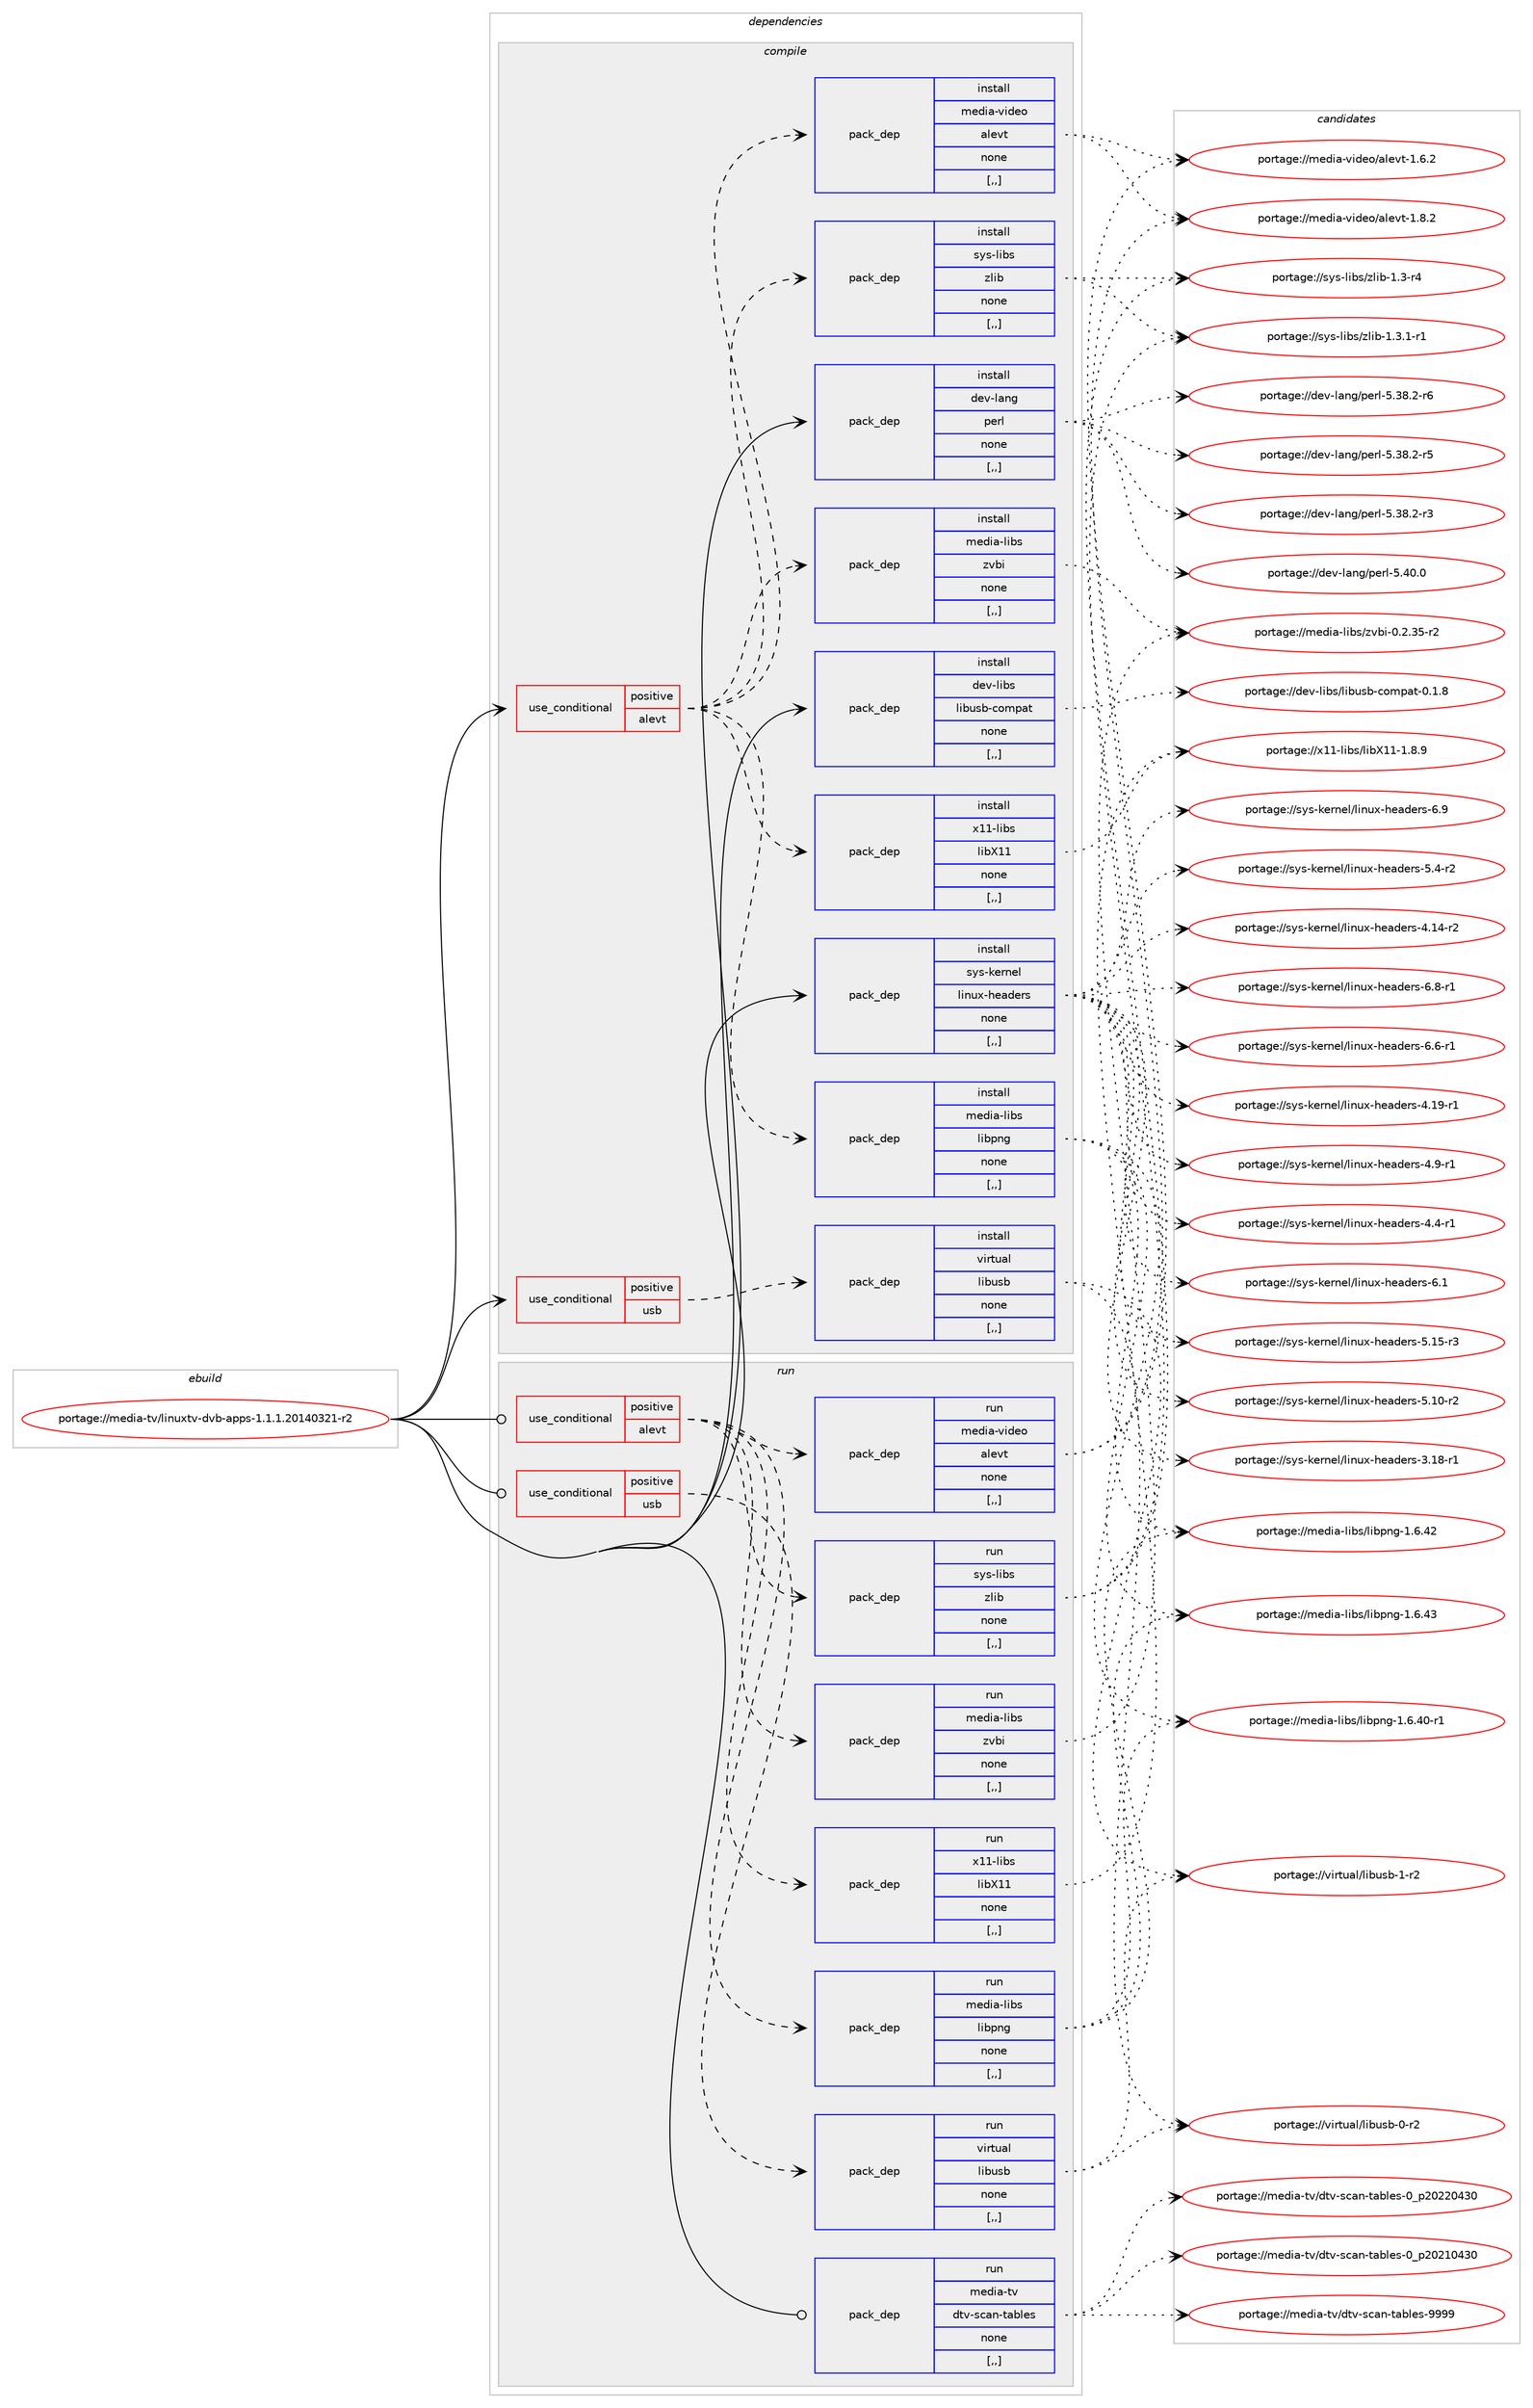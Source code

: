 digraph prolog {

# *************
# Graph options
# *************

newrank=true;
concentrate=true;
compound=true;
graph [rankdir=LR,fontname=Helvetica,fontsize=10,ranksep=1.5];#, ranksep=2.5, nodesep=0.2];
edge  [arrowhead=vee];
node  [fontname=Helvetica,fontsize=10];

# **********
# The ebuild
# **********

subgraph cluster_leftcol {
color=gray;
label=<<i>ebuild</i>>;
id [label="portage://media-tv/linuxtv-dvb-apps-1.1.1.20140321-r2", color=red, width=4, href="../media-tv/linuxtv-dvb-apps-1.1.1.20140321-r2.svg"];
}

# ****************
# The dependencies
# ****************

subgraph cluster_midcol {
color=gray;
label=<<i>dependencies</i>>;
subgraph cluster_compile {
fillcolor="#eeeeee";
style=filled;
label=<<i>compile</i>>;
subgraph cond82587 {
dependency324682 [label=<<TABLE BORDER="0" CELLBORDER="1" CELLSPACING="0" CELLPADDING="4"><TR><TD ROWSPAN="3" CELLPADDING="10">use_conditional</TD></TR><TR><TD>positive</TD></TR><TR><TD>alevt</TD></TR></TABLE>>, shape=none, color=red];
subgraph pack239580 {
dependency324683 [label=<<TABLE BORDER="0" CELLBORDER="1" CELLSPACING="0" CELLPADDING="4" WIDTH="220"><TR><TD ROWSPAN="6" CELLPADDING="30">pack_dep</TD></TR><TR><TD WIDTH="110">install</TD></TR><TR><TD>media-video</TD></TR><TR><TD>alevt</TD></TR><TR><TD>none</TD></TR><TR><TD>[,,]</TD></TR></TABLE>>, shape=none, color=blue];
}
dependency324682:e -> dependency324683:w [weight=20,style="dashed",arrowhead="vee"];
subgraph pack239581 {
dependency324684 [label=<<TABLE BORDER="0" CELLBORDER="1" CELLSPACING="0" CELLPADDING="4" WIDTH="220"><TR><TD ROWSPAN="6" CELLPADDING="30">pack_dep</TD></TR><TR><TD WIDTH="110">install</TD></TR><TR><TD>media-libs</TD></TR><TR><TD>libpng</TD></TR><TR><TD>none</TD></TR><TR><TD>[,,]</TD></TR></TABLE>>, shape=none, color=blue];
}
dependency324682:e -> dependency324684:w [weight=20,style="dashed",arrowhead="vee"];
subgraph pack239582 {
dependency324685 [label=<<TABLE BORDER="0" CELLBORDER="1" CELLSPACING="0" CELLPADDING="4" WIDTH="220"><TR><TD ROWSPAN="6" CELLPADDING="30">pack_dep</TD></TR><TR><TD WIDTH="110">install</TD></TR><TR><TD>media-libs</TD></TR><TR><TD>zvbi</TD></TR><TR><TD>none</TD></TR><TR><TD>[,,]</TD></TR></TABLE>>, shape=none, color=blue];
}
dependency324682:e -> dependency324685:w [weight=20,style="dashed",arrowhead="vee"];
subgraph pack239583 {
dependency324686 [label=<<TABLE BORDER="0" CELLBORDER="1" CELLSPACING="0" CELLPADDING="4" WIDTH="220"><TR><TD ROWSPAN="6" CELLPADDING="30">pack_dep</TD></TR><TR><TD WIDTH="110">install</TD></TR><TR><TD>sys-libs</TD></TR><TR><TD>zlib</TD></TR><TR><TD>none</TD></TR><TR><TD>[,,]</TD></TR></TABLE>>, shape=none, color=blue];
}
dependency324682:e -> dependency324686:w [weight=20,style="dashed",arrowhead="vee"];
subgraph pack239584 {
dependency324687 [label=<<TABLE BORDER="0" CELLBORDER="1" CELLSPACING="0" CELLPADDING="4" WIDTH="220"><TR><TD ROWSPAN="6" CELLPADDING="30">pack_dep</TD></TR><TR><TD WIDTH="110">install</TD></TR><TR><TD>x11-libs</TD></TR><TR><TD>libX11</TD></TR><TR><TD>none</TD></TR><TR><TD>[,,]</TD></TR></TABLE>>, shape=none, color=blue];
}
dependency324682:e -> dependency324687:w [weight=20,style="dashed",arrowhead="vee"];
}
id:e -> dependency324682:w [weight=20,style="solid",arrowhead="vee"];
subgraph cond82588 {
dependency324688 [label=<<TABLE BORDER="0" CELLBORDER="1" CELLSPACING="0" CELLPADDING="4"><TR><TD ROWSPAN="3" CELLPADDING="10">use_conditional</TD></TR><TR><TD>positive</TD></TR><TR><TD>usb</TD></TR></TABLE>>, shape=none, color=red];
subgraph pack239585 {
dependency324689 [label=<<TABLE BORDER="0" CELLBORDER="1" CELLSPACING="0" CELLPADDING="4" WIDTH="220"><TR><TD ROWSPAN="6" CELLPADDING="30">pack_dep</TD></TR><TR><TD WIDTH="110">install</TD></TR><TR><TD>virtual</TD></TR><TR><TD>libusb</TD></TR><TR><TD>none</TD></TR><TR><TD>[,,]</TD></TR></TABLE>>, shape=none, color=blue];
}
dependency324688:e -> dependency324689:w [weight=20,style="dashed",arrowhead="vee"];
}
id:e -> dependency324688:w [weight=20,style="solid",arrowhead="vee"];
subgraph pack239586 {
dependency324690 [label=<<TABLE BORDER="0" CELLBORDER="1" CELLSPACING="0" CELLPADDING="4" WIDTH="220"><TR><TD ROWSPAN="6" CELLPADDING="30">pack_dep</TD></TR><TR><TD WIDTH="110">install</TD></TR><TR><TD>dev-lang</TD></TR><TR><TD>perl</TD></TR><TR><TD>none</TD></TR><TR><TD>[,,]</TD></TR></TABLE>>, shape=none, color=blue];
}
id:e -> dependency324690:w [weight=20,style="solid",arrowhead="vee"];
subgraph pack239587 {
dependency324691 [label=<<TABLE BORDER="0" CELLBORDER="1" CELLSPACING="0" CELLPADDING="4" WIDTH="220"><TR><TD ROWSPAN="6" CELLPADDING="30">pack_dep</TD></TR><TR><TD WIDTH="110">install</TD></TR><TR><TD>dev-libs</TD></TR><TR><TD>libusb-compat</TD></TR><TR><TD>none</TD></TR><TR><TD>[,,]</TD></TR></TABLE>>, shape=none, color=blue];
}
id:e -> dependency324691:w [weight=20,style="solid",arrowhead="vee"];
subgraph pack239588 {
dependency324692 [label=<<TABLE BORDER="0" CELLBORDER="1" CELLSPACING="0" CELLPADDING="4" WIDTH="220"><TR><TD ROWSPAN="6" CELLPADDING="30">pack_dep</TD></TR><TR><TD WIDTH="110">install</TD></TR><TR><TD>sys-kernel</TD></TR><TR><TD>linux-headers</TD></TR><TR><TD>none</TD></TR><TR><TD>[,,]</TD></TR></TABLE>>, shape=none, color=blue];
}
id:e -> dependency324692:w [weight=20,style="solid",arrowhead="vee"];
}
subgraph cluster_compileandrun {
fillcolor="#eeeeee";
style=filled;
label=<<i>compile and run</i>>;
}
subgraph cluster_run {
fillcolor="#eeeeee";
style=filled;
label=<<i>run</i>>;
subgraph cond82589 {
dependency324693 [label=<<TABLE BORDER="0" CELLBORDER="1" CELLSPACING="0" CELLPADDING="4"><TR><TD ROWSPAN="3" CELLPADDING="10">use_conditional</TD></TR><TR><TD>positive</TD></TR><TR><TD>alevt</TD></TR></TABLE>>, shape=none, color=red];
subgraph pack239589 {
dependency324694 [label=<<TABLE BORDER="0" CELLBORDER="1" CELLSPACING="0" CELLPADDING="4" WIDTH="220"><TR><TD ROWSPAN="6" CELLPADDING="30">pack_dep</TD></TR><TR><TD WIDTH="110">run</TD></TR><TR><TD>media-video</TD></TR><TR><TD>alevt</TD></TR><TR><TD>none</TD></TR><TR><TD>[,,]</TD></TR></TABLE>>, shape=none, color=blue];
}
dependency324693:e -> dependency324694:w [weight=20,style="dashed",arrowhead="vee"];
subgraph pack239590 {
dependency324695 [label=<<TABLE BORDER="0" CELLBORDER="1" CELLSPACING="0" CELLPADDING="4" WIDTH="220"><TR><TD ROWSPAN="6" CELLPADDING="30">pack_dep</TD></TR><TR><TD WIDTH="110">run</TD></TR><TR><TD>media-libs</TD></TR><TR><TD>libpng</TD></TR><TR><TD>none</TD></TR><TR><TD>[,,]</TD></TR></TABLE>>, shape=none, color=blue];
}
dependency324693:e -> dependency324695:w [weight=20,style="dashed",arrowhead="vee"];
subgraph pack239591 {
dependency324696 [label=<<TABLE BORDER="0" CELLBORDER="1" CELLSPACING="0" CELLPADDING="4" WIDTH="220"><TR><TD ROWSPAN="6" CELLPADDING="30">pack_dep</TD></TR><TR><TD WIDTH="110">run</TD></TR><TR><TD>media-libs</TD></TR><TR><TD>zvbi</TD></TR><TR><TD>none</TD></TR><TR><TD>[,,]</TD></TR></TABLE>>, shape=none, color=blue];
}
dependency324693:e -> dependency324696:w [weight=20,style="dashed",arrowhead="vee"];
subgraph pack239592 {
dependency324697 [label=<<TABLE BORDER="0" CELLBORDER="1" CELLSPACING="0" CELLPADDING="4" WIDTH="220"><TR><TD ROWSPAN="6" CELLPADDING="30">pack_dep</TD></TR><TR><TD WIDTH="110">run</TD></TR><TR><TD>sys-libs</TD></TR><TR><TD>zlib</TD></TR><TR><TD>none</TD></TR><TR><TD>[,,]</TD></TR></TABLE>>, shape=none, color=blue];
}
dependency324693:e -> dependency324697:w [weight=20,style="dashed",arrowhead="vee"];
subgraph pack239593 {
dependency324698 [label=<<TABLE BORDER="0" CELLBORDER="1" CELLSPACING="0" CELLPADDING="4" WIDTH="220"><TR><TD ROWSPAN="6" CELLPADDING="30">pack_dep</TD></TR><TR><TD WIDTH="110">run</TD></TR><TR><TD>x11-libs</TD></TR><TR><TD>libX11</TD></TR><TR><TD>none</TD></TR><TR><TD>[,,]</TD></TR></TABLE>>, shape=none, color=blue];
}
dependency324693:e -> dependency324698:w [weight=20,style="dashed",arrowhead="vee"];
}
id:e -> dependency324693:w [weight=20,style="solid",arrowhead="odot"];
subgraph cond82590 {
dependency324699 [label=<<TABLE BORDER="0" CELLBORDER="1" CELLSPACING="0" CELLPADDING="4"><TR><TD ROWSPAN="3" CELLPADDING="10">use_conditional</TD></TR><TR><TD>positive</TD></TR><TR><TD>usb</TD></TR></TABLE>>, shape=none, color=red];
subgraph pack239594 {
dependency324700 [label=<<TABLE BORDER="0" CELLBORDER="1" CELLSPACING="0" CELLPADDING="4" WIDTH="220"><TR><TD ROWSPAN="6" CELLPADDING="30">pack_dep</TD></TR><TR><TD WIDTH="110">run</TD></TR><TR><TD>virtual</TD></TR><TR><TD>libusb</TD></TR><TR><TD>none</TD></TR><TR><TD>[,,]</TD></TR></TABLE>>, shape=none, color=blue];
}
dependency324699:e -> dependency324700:w [weight=20,style="dashed",arrowhead="vee"];
}
id:e -> dependency324699:w [weight=20,style="solid",arrowhead="odot"];
subgraph pack239595 {
dependency324701 [label=<<TABLE BORDER="0" CELLBORDER="1" CELLSPACING="0" CELLPADDING="4" WIDTH="220"><TR><TD ROWSPAN="6" CELLPADDING="30">pack_dep</TD></TR><TR><TD WIDTH="110">run</TD></TR><TR><TD>media-tv</TD></TR><TR><TD>dtv-scan-tables</TD></TR><TR><TD>none</TD></TR><TR><TD>[,,]</TD></TR></TABLE>>, shape=none, color=blue];
}
id:e -> dependency324701:w [weight=20,style="solid",arrowhead="odot"];
}
}

# **************
# The candidates
# **************

subgraph cluster_choices {
rank=same;
color=gray;
label=<<i>candidates</i>>;

subgraph choice239580 {
color=black;
nodesep=1;
choice10910110010597451181051001011114797108101118116454946564650 [label="portage://media-video/alevt-1.8.2", color=red, width=4,href="../media-video/alevt-1.8.2.svg"];
choice10910110010597451181051001011114797108101118116454946544650 [label="portage://media-video/alevt-1.6.2", color=red, width=4,href="../media-video/alevt-1.6.2.svg"];
dependency324683:e -> choice10910110010597451181051001011114797108101118116454946564650:w [style=dotted,weight="100"];
dependency324683:e -> choice10910110010597451181051001011114797108101118116454946544650:w [style=dotted,weight="100"];
}
subgraph choice239581 {
color=black;
nodesep=1;
choice109101100105974510810598115471081059811211010345494654465251 [label="portage://media-libs/libpng-1.6.43", color=red, width=4,href="../media-libs/libpng-1.6.43.svg"];
choice109101100105974510810598115471081059811211010345494654465250 [label="portage://media-libs/libpng-1.6.42", color=red, width=4,href="../media-libs/libpng-1.6.42.svg"];
choice1091011001059745108105981154710810598112110103454946544652484511449 [label="portage://media-libs/libpng-1.6.40-r1", color=red, width=4,href="../media-libs/libpng-1.6.40-r1.svg"];
dependency324684:e -> choice109101100105974510810598115471081059811211010345494654465251:w [style=dotted,weight="100"];
dependency324684:e -> choice109101100105974510810598115471081059811211010345494654465250:w [style=dotted,weight="100"];
dependency324684:e -> choice1091011001059745108105981154710810598112110103454946544652484511449:w [style=dotted,weight="100"];
}
subgraph choice239582 {
color=black;
nodesep=1;
choice1091011001059745108105981154712211898105454846504651534511450 [label="portage://media-libs/zvbi-0.2.35-r2", color=red, width=4,href="../media-libs/zvbi-0.2.35-r2.svg"];
dependency324685:e -> choice1091011001059745108105981154712211898105454846504651534511450:w [style=dotted,weight="100"];
}
subgraph choice239583 {
color=black;
nodesep=1;
choice115121115451081059811547122108105984549465146494511449 [label="portage://sys-libs/zlib-1.3.1-r1", color=red, width=4,href="../sys-libs/zlib-1.3.1-r1.svg"];
choice11512111545108105981154712210810598454946514511452 [label="portage://sys-libs/zlib-1.3-r4", color=red, width=4,href="../sys-libs/zlib-1.3-r4.svg"];
dependency324686:e -> choice115121115451081059811547122108105984549465146494511449:w [style=dotted,weight="100"];
dependency324686:e -> choice11512111545108105981154712210810598454946514511452:w [style=dotted,weight="100"];
}
subgraph choice239584 {
color=black;
nodesep=1;
choice120494945108105981154710810598884949454946564657 [label="portage://x11-libs/libX11-1.8.9", color=red, width=4,href="../x11-libs/libX11-1.8.9.svg"];
dependency324687:e -> choice120494945108105981154710810598884949454946564657:w [style=dotted,weight="100"];
}
subgraph choice239585 {
color=black;
nodesep=1;
choice1181051141161179710847108105981171159845494511450 [label="portage://virtual/libusb-1-r2", color=red, width=4,href="../virtual/libusb-1-r2.svg"];
choice1181051141161179710847108105981171159845484511450 [label="portage://virtual/libusb-0-r2", color=red, width=4,href="../virtual/libusb-0-r2.svg"];
dependency324689:e -> choice1181051141161179710847108105981171159845494511450:w [style=dotted,weight="100"];
dependency324689:e -> choice1181051141161179710847108105981171159845484511450:w [style=dotted,weight="100"];
}
subgraph choice239586 {
color=black;
nodesep=1;
choice10010111845108971101034711210111410845534652484648 [label="portage://dev-lang/perl-5.40.0", color=red, width=4,href="../dev-lang/perl-5.40.0.svg"];
choice100101118451089711010347112101114108455346515646504511454 [label="portage://dev-lang/perl-5.38.2-r6", color=red, width=4,href="../dev-lang/perl-5.38.2-r6.svg"];
choice100101118451089711010347112101114108455346515646504511453 [label="portage://dev-lang/perl-5.38.2-r5", color=red, width=4,href="../dev-lang/perl-5.38.2-r5.svg"];
choice100101118451089711010347112101114108455346515646504511451 [label="portage://dev-lang/perl-5.38.2-r3", color=red, width=4,href="../dev-lang/perl-5.38.2-r3.svg"];
dependency324690:e -> choice10010111845108971101034711210111410845534652484648:w [style=dotted,weight="100"];
dependency324690:e -> choice100101118451089711010347112101114108455346515646504511454:w [style=dotted,weight="100"];
dependency324690:e -> choice100101118451089711010347112101114108455346515646504511453:w [style=dotted,weight="100"];
dependency324690:e -> choice100101118451089711010347112101114108455346515646504511451:w [style=dotted,weight="100"];
}
subgraph choice239587 {
color=black;
nodesep=1;
choice1001011184510810598115471081059811711598459911110911297116454846494656 [label="portage://dev-libs/libusb-compat-0.1.8", color=red, width=4,href="../dev-libs/libusb-compat-0.1.8.svg"];
dependency324691:e -> choice1001011184510810598115471081059811711598459911110911297116454846494656:w [style=dotted,weight="100"];
}
subgraph choice239588 {
color=black;
nodesep=1;
choice1151211154510710111411010110847108105110117120451041019710010111411545544657 [label="portage://sys-kernel/linux-headers-6.9", color=red, width=4,href="../sys-kernel/linux-headers-6.9.svg"];
choice11512111545107101114110101108471081051101171204510410197100101114115455446564511449 [label="portage://sys-kernel/linux-headers-6.8-r1", color=red, width=4,href="../sys-kernel/linux-headers-6.8-r1.svg"];
choice11512111545107101114110101108471081051101171204510410197100101114115455446544511449 [label="portage://sys-kernel/linux-headers-6.6-r1", color=red, width=4,href="../sys-kernel/linux-headers-6.6-r1.svg"];
choice1151211154510710111411010110847108105110117120451041019710010111411545544649 [label="portage://sys-kernel/linux-headers-6.1", color=red, width=4,href="../sys-kernel/linux-headers-6.1.svg"];
choice1151211154510710111411010110847108105110117120451041019710010111411545534649534511451 [label="portage://sys-kernel/linux-headers-5.15-r3", color=red, width=4,href="../sys-kernel/linux-headers-5.15-r3.svg"];
choice1151211154510710111411010110847108105110117120451041019710010111411545534649484511450 [label="portage://sys-kernel/linux-headers-5.10-r2", color=red, width=4,href="../sys-kernel/linux-headers-5.10-r2.svg"];
choice11512111545107101114110101108471081051101171204510410197100101114115455346524511450 [label="portage://sys-kernel/linux-headers-5.4-r2", color=red, width=4,href="../sys-kernel/linux-headers-5.4-r2.svg"];
choice1151211154510710111411010110847108105110117120451041019710010111411545524649574511449 [label="portage://sys-kernel/linux-headers-4.19-r1", color=red, width=4,href="../sys-kernel/linux-headers-4.19-r1.svg"];
choice1151211154510710111411010110847108105110117120451041019710010111411545524649524511450 [label="portage://sys-kernel/linux-headers-4.14-r2", color=red, width=4,href="../sys-kernel/linux-headers-4.14-r2.svg"];
choice11512111545107101114110101108471081051101171204510410197100101114115455246574511449 [label="portage://sys-kernel/linux-headers-4.9-r1", color=red, width=4,href="../sys-kernel/linux-headers-4.9-r1.svg"];
choice11512111545107101114110101108471081051101171204510410197100101114115455246524511449 [label="portage://sys-kernel/linux-headers-4.4-r1", color=red, width=4,href="../sys-kernel/linux-headers-4.4-r1.svg"];
choice1151211154510710111411010110847108105110117120451041019710010111411545514649564511449 [label="portage://sys-kernel/linux-headers-3.18-r1", color=red, width=4,href="../sys-kernel/linux-headers-3.18-r1.svg"];
dependency324692:e -> choice1151211154510710111411010110847108105110117120451041019710010111411545544657:w [style=dotted,weight="100"];
dependency324692:e -> choice11512111545107101114110101108471081051101171204510410197100101114115455446564511449:w [style=dotted,weight="100"];
dependency324692:e -> choice11512111545107101114110101108471081051101171204510410197100101114115455446544511449:w [style=dotted,weight="100"];
dependency324692:e -> choice1151211154510710111411010110847108105110117120451041019710010111411545544649:w [style=dotted,weight="100"];
dependency324692:e -> choice1151211154510710111411010110847108105110117120451041019710010111411545534649534511451:w [style=dotted,weight="100"];
dependency324692:e -> choice1151211154510710111411010110847108105110117120451041019710010111411545534649484511450:w [style=dotted,weight="100"];
dependency324692:e -> choice11512111545107101114110101108471081051101171204510410197100101114115455346524511450:w [style=dotted,weight="100"];
dependency324692:e -> choice1151211154510710111411010110847108105110117120451041019710010111411545524649574511449:w [style=dotted,weight="100"];
dependency324692:e -> choice1151211154510710111411010110847108105110117120451041019710010111411545524649524511450:w [style=dotted,weight="100"];
dependency324692:e -> choice11512111545107101114110101108471081051101171204510410197100101114115455246574511449:w [style=dotted,weight="100"];
dependency324692:e -> choice11512111545107101114110101108471081051101171204510410197100101114115455246524511449:w [style=dotted,weight="100"];
dependency324692:e -> choice1151211154510710111411010110847108105110117120451041019710010111411545514649564511449:w [style=dotted,weight="100"];
}
subgraph choice239589 {
color=black;
nodesep=1;
choice10910110010597451181051001011114797108101118116454946564650 [label="portage://media-video/alevt-1.8.2", color=red, width=4,href="../media-video/alevt-1.8.2.svg"];
choice10910110010597451181051001011114797108101118116454946544650 [label="portage://media-video/alevt-1.6.2", color=red, width=4,href="../media-video/alevt-1.6.2.svg"];
dependency324694:e -> choice10910110010597451181051001011114797108101118116454946564650:w [style=dotted,weight="100"];
dependency324694:e -> choice10910110010597451181051001011114797108101118116454946544650:w [style=dotted,weight="100"];
}
subgraph choice239590 {
color=black;
nodesep=1;
choice109101100105974510810598115471081059811211010345494654465251 [label="portage://media-libs/libpng-1.6.43", color=red, width=4,href="../media-libs/libpng-1.6.43.svg"];
choice109101100105974510810598115471081059811211010345494654465250 [label="portage://media-libs/libpng-1.6.42", color=red, width=4,href="../media-libs/libpng-1.6.42.svg"];
choice1091011001059745108105981154710810598112110103454946544652484511449 [label="portage://media-libs/libpng-1.6.40-r1", color=red, width=4,href="../media-libs/libpng-1.6.40-r1.svg"];
dependency324695:e -> choice109101100105974510810598115471081059811211010345494654465251:w [style=dotted,weight="100"];
dependency324695:e -> choice109101100105974510810598115471081059811211010345494654465250:w [style=dotted,weight="100"];
dependency324695:e -> choice1091011001059745108105981154710810598112110103454946544652484511449:w [style=dotted,weight="100"];
}
subgraph choice239591 {
color=black;
nodesep=1;
choice1091011001059745108105981154712211898105454846504651534511450 [label="portage://media-libs/zvbi-0.2.35-r2", color=red, width=4,href="../media-libs/zvbi-0.2.35-r2.svg"];
dependency324696:e -> choice1091011001059745108105981154712211898105454846504651534511450:w [style=dotted,weight="100"];
}
subgraph choice239592 {
color=black;
nodesep=1;
choice115121115451081059811547122108105984549465146494511449 [label="portage://sys-libs/zlib-1.3.1-r1", color=red, width=4,href="../sys-libs/zlib-1.3.1-r1.svg"];
choice11512111545108105981154712210810598454946514511452 [label="portage://sys-libs/zlib-1.3-r4", color=red, width=4,href="../sys-libs/zlib-1.3-r4.svg"];
dependency324697:e -> choice115121115451081059811547122108105984549465146494511449:w [style=dotted,weight="100"];
dependency324697:e -> choice11512111545108105981154712210810598454946514511452:w [style=dotted,weight="100"];
}
subgraph choice239593 {
color=black;
nodesep=1;
choice120494945108105981154710810598884949454946564657 [label="portage://x11-libs/libX11-1.8.9", color=red, width=4,href="../x11-libs/libX11-1.8.9.svg"];
dependency324698:e -> choice120494945108105981154710810598884949454946564657:w [style=dotted,weight="100"];
}
subgraph choice239594 {
color=black;
nodesep=1;
choice1181051141161179710847108105981171159845494511450 [label="portage://virtual/libusb-1-r2", color=red, width=4,href="../virtual/libusb-1-r2.svg"];
choice1181051141161179710847108105981171159845484511450 [label="portage://virtual/libusb-0-r2", color=red, width=4,href="../virtual/libusb-0-r2.svg"];
dependency324700:e -> choice1181051141161179710847108105981171159845494511450:w [style=dotted,weight="100"];
dependency324700:e -> choice1181051141161179710847108105981171159845484511450:w [style=dotted,weight="100"];
}
subgraph choice239595 {
color=black;
nodesep=1;
choice1091011001059745116118471001161184511599971104511697981081011154557575757 [label="portage://media-tv/dtv-scan-tables-9999", color=red, width=4,href="../media-tv/dtv-scan-tables-9999.svg"];
choice1091011001059745116118471001161184511599971104511697981081011154548951125048505048525148 [label="portage://media-tv/dtv-scan-tables-0_p20220430", color=red, width=4,href="../media-tv/dtv-scan-tables-0_p20220430.svg"];
choice1091011001059745116118471001161184511599971104511697981081011154548951125048504948525148 [label="portage://media-tv/dtv-scan-tables-0_p20210430", color=red, width=4,href="../media-tv/dtv-scan-tables-0_p20210430.svg"];
dependency324701:e -> choice1091011001059745116118471001161184511599971104511697981081011154557575757:w [style=dotted,weight="100"];
dependency324701:e -> choice1091011001059745116118471001161184511599971104511697981081011154548951125048505048525148:w [style=dotted,weight="100"];
dependency324701:e -> choice1091011001059745116118471001161184511599971104511697981081011154548951125048504948525148:w [style=dotted,weight="100"];
}
}

}
